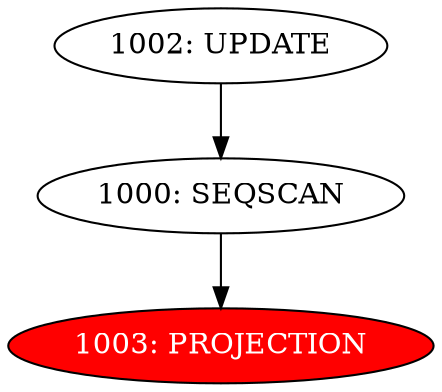 digraph name {
1000 [label="1000: SEQSCAN" ];
1000 -> 1003;
1003 [label="1003: PROJECTION" fontcolor="white" style="filled" fillcolor="red"];
1002 [label="1002: UPDATE" ];
1002 -> 1000;

}


